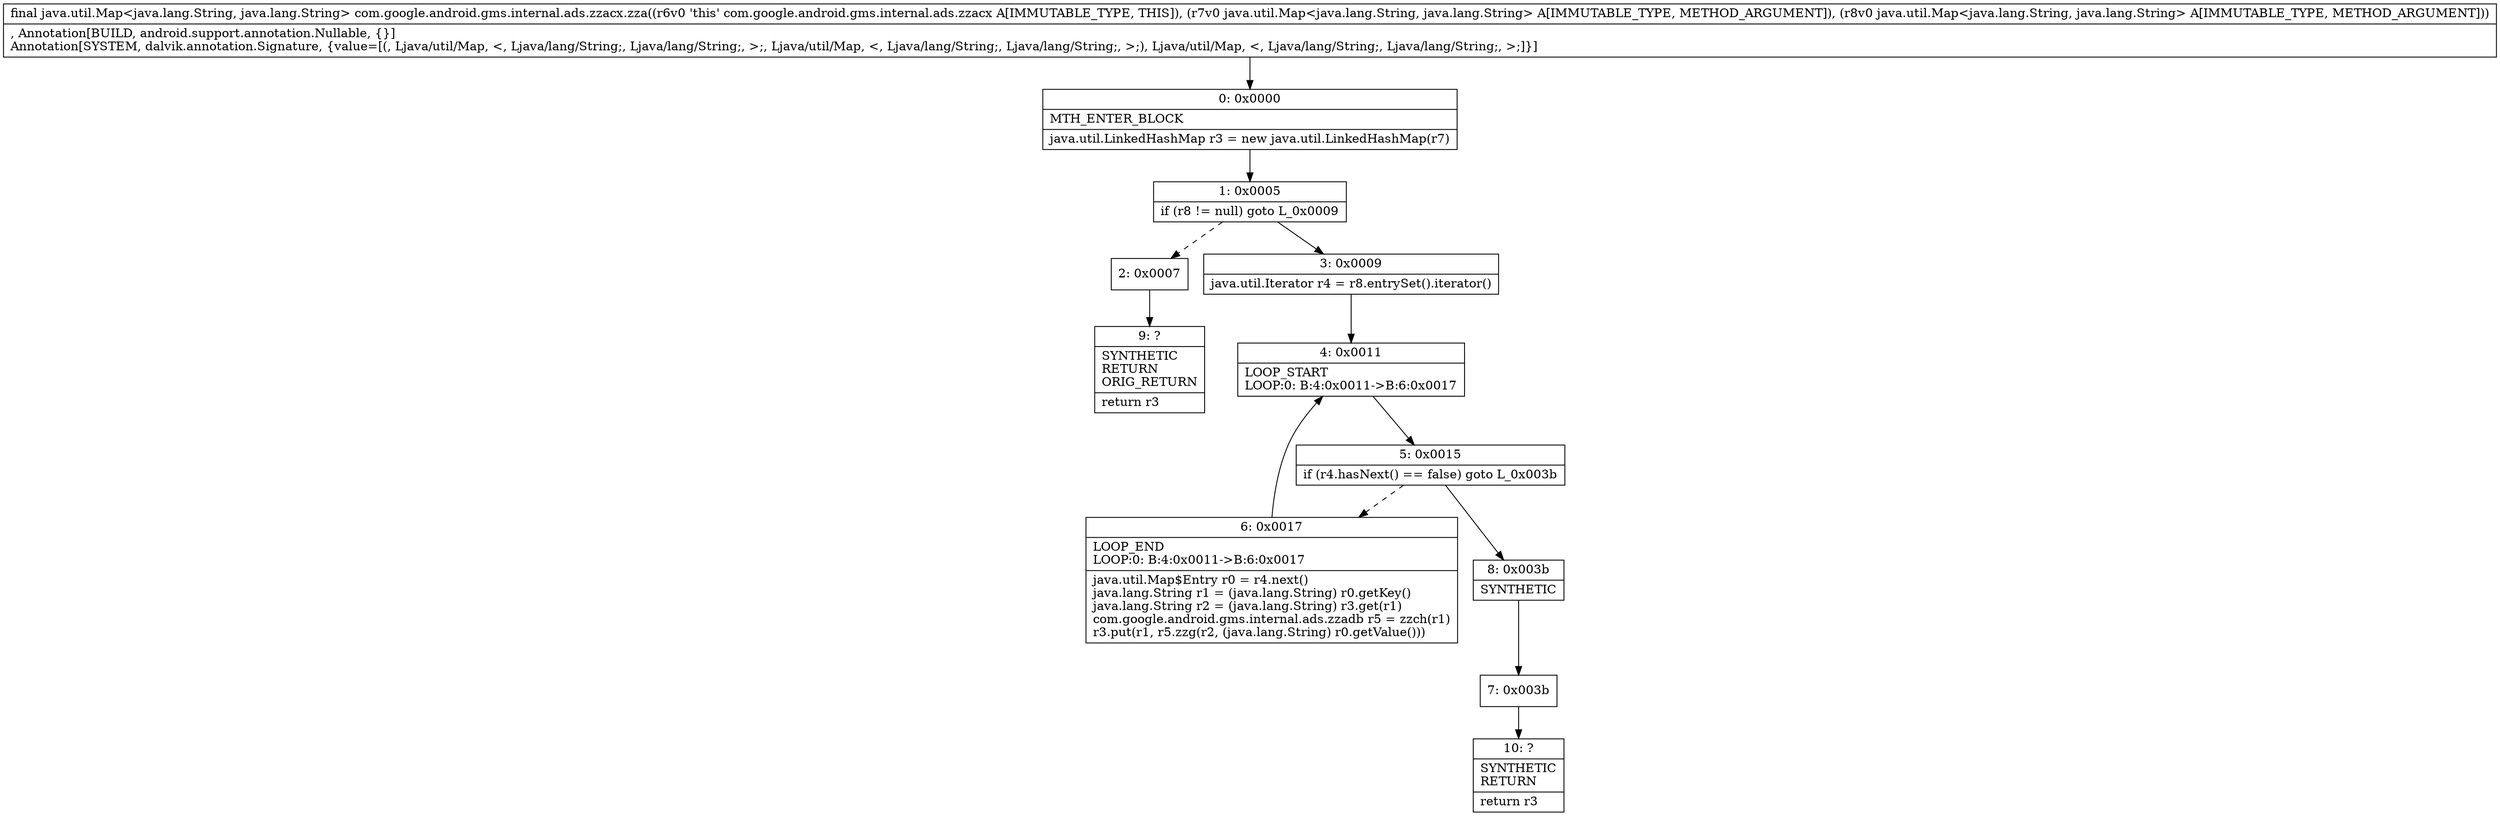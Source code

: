 digraph "CFG forcom.google.android.gms.internal.ads.zzacx.zza(Ljava\/util\/Map;Ljava\/util\/Map;)Ljava\/util\/Map;" {
Node_0 [shape=record,label="{0\:\ 0x0000|MTH_ENTER_BLOCK\l|java.util.LinkedHashMap r3 = new java.util.LinkedHashMap(r7)\l}"];
Node_1 [shape=record,label="{1\:\ 0x0005|if (r8 != null) goto L_0x0009\l}"];
Node_2 [shape=record,label="{2\:\ 0x0007}"];
Node_3 [shape=record,label="{3\:\ 0x0009|java.util.Iterator r4 = r8.entrySet().iterator()\l}"];
Node_4 [shape=record,label="{4\:\ 0x0011|LOOP_START\lLOOP:0: B:4:0x0011\-\>B:6:0x0017\l}"];
Node_5 [shape=record,label="{5\:\ 0x0015|if (r4.hasNext() == false) goto L_0x003b\l}"];
Node_6 [shape=record,label="{6\:\ 0x0017|LOOP_END\lLOOP:0: B:4:0x0011\-\>B:6:0x0017\l|java.util.Map$Entry r0 = r4.next()\ljava.lang.String r1 = (java.lang.String) r0.getKey()\ljava.lang.String r2 = (java.lang.String) r3.get(r1)\lcom.google.android.gms.internal.ads.zzadb r5 = zzch(r1)\lr3.put(r1, r5.zzg(r2, (java.lang.String) r0.getValue()))\l}"];
Node_7 [shape=record,label="{7\:\ 0x003b}"];
Node_8 [shape=record,label="{8\:\ 0x003b|SYNTHETIC\l}"];
Node_9 [shape=record,label="{9\:\ ?|SYNTHETIC\lRETURN\lORIG_RETURN\l|return r3\l}"];
Node_10 [shape=record,label="{10\:\ ?|SYNTHETIC\lRETURN\l|return r3\l}"];
MethodNode[shape=record,label="{final java.util.Map\<java.lang.String, java.lang.String\> com.google.android.gms.internal.ads.zzacx.zza((r6v0 'this' com.google.android.gms.internal.ads.zzacx A[IMMUTABLE_TYPE, THIS]), (r7v0 java.util.Map\<java.lang.String, java.lang.String\> A[IMMUTABLE_TYPE, METHOD_ARGUMENT]), (r8v0 java.util.Map\<java.lang.String, java.lang.String\> A[IMMUTABLE_TYPE, METHOD_ARGUMENT]))  | , Annotation[BUILD, android.support.annotation.Nullable, \{\}]\lAnnotation[SYSTEM, dalvik.annotation.Signature, \{value=[(, Ljava\/util\/Map, \<, Ljava\/lang\/String;, Ljava\/lang\/String;, \>;, Ljava\/util\/Map, \<, Ljava\/lang\/String;, Ljava\/lang\/String;, \>;), Ljava\/util\/Map, \<, Ljava\/lang\/String;, Ljava\/lang\/String;, \>;]\}]\l}"];
MethodNode -> Node_0;
Node_0 -> Node_1;
Node_1 -> Node_2[style=dashed];
Node_1 -> Node_3;
Node_2 -> Node_9;
Node_3 -> Node_4;
Node_4 -> Node_5;
Node_5 -> Node_6[style=dashed];
Node_5 -> Node_8;
Node_6 -> Node_4;
Node_7 -> Node_10;
Node_8 -> Node_7;
}

